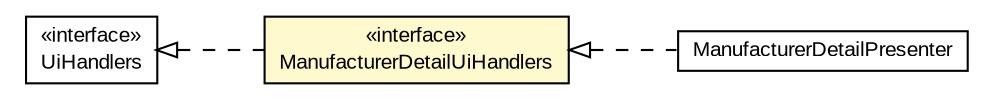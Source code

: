 #!/usr/local/bin/dot
#
# Class diagram 
# Generated by UMLGraph version R5_6-24-gf6e263 (http://www.umlgraph.org/)
#

digraph G {
	edge [fontname="arial",fontsize=10,labelfontname="arial",labelfontsize=10];
	node [fontname="arial",fontsize=10,shape=plaintext];
	nodesep=0.25;
	ranksep=0.5;
	rankdir=LR;
	// com.gwtplatform.mvp.client.UiHandlers
	c324208 [label=<<table title="com.gwtplatform.mvp.client.UiHandlers" border="0" cellborder="1" cellspacing="0" cellpadding="2" port="p" href="../../../../mvp/client/UiHandlers.html">
		<tr><td><table border="0" cellspacing="0" cellpadding="1">
<tr><td align="center" balign="center"> &#171;interface&#187; </td></tr>
<tr><td align="center" balign="center"> UiHandlers </td></tr>
		</table></td></tr>
		</table>>, URL="../../../../mvp/client/UiHandlers.html", fontname="arial", fontcolor="black", fontsize=10.0];
	// com.gwtplatform.carstore.client.application.manufacturer.ManufacturerDetailUiHandlers
	c324582 [label=<<table title="com.gwtplatform.carstore.client.application.manufacturer.ManufacturerDetailUiHandlers" border="0" cellborder="1" cellspacing="0" cellpadding="2" port="p" bgcolor="lemonChiffon" href="./ManufacturerDetailUiHandlers.html">
		<tr><td><table border="0" cellspacing="0" cellpadding="1">
<tr><td align="center" balign="center"> &#171;interface&#187; </td></tr>
<tr><td align="center" balign="center"> ManufacturerDetailUiHandlers </td></tr>
		</table></td></tr>
		</table>>, URL="./ManufacturerDetailUiHandlers.html", fontname="arial", fontcolor="black", fontsize=10.0];
	// com.gwtplatform.carstore.client.application.manufacturer.ManufacturerDetailPresenter
	c324583 [label=<<table title="com.gwtplatform.carstore.client.application.manufacturer.ManufacturerDetailPresenter" border="0" cellborder="1" cellspacing="0" cellpadding="2" port="p" href="./ManufacturerDetailPresenter.html">
		<tr><td><table border="0" cellspacing="0" cellpadding="1">
<tr><td align="center" balign="center"> ManufacturerDetailPresenter </td></tr>
		</table></td></tr>
		</table>>, URL="./ManufacturerDetailPresenter.html", fontname="arial", fontcolor="black", fontsize=10.0];
	//com.gwtplatform.carstore.client.application.manufacturer.ManufacturerDetailUiHandlers implements com.gwtplatform.mvp.client.UiHandlers
	c324208:p -> c324582:p [dir=back,arrowtail=empty,style=dashed];
	//com.gwtplatform.carstore.client.application.manufacturer.ManufacturerDetailPresenter implements com.gwtplatform.carstore.client.application.manufacturer.ManufacturerDetailUiHandlers
	c324582:p -> c324583:p [dir=back,arrowtail=empty,style=dashed];
}


